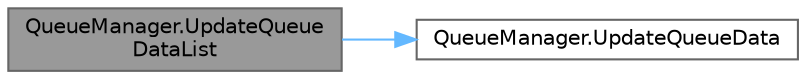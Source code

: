digraph "QueueManager.UpdateQueueDataList"
{
 // LATEX_PDF_SIZE
  bgcolor="transparent";
  edge [fontname=Helvetica,fontsize=10,labelfontname=Helvetica,labelfontsize=10];
  node [fontname=Helvetica,fontsize=10,shape=box,height=0.2,width=0.4];
  rankdir="LR";
  Node1 [id="Node000001",label="QueueManager.UpdateQueue\lDataList",height=0.2,width=0.4,color="gray40", fillcolor="grey60", style="filled", fontcolor="black",tooltip="目的地を計算する"];
  Node1 -> Node2 [id="edge1_Node000001_Node000002",color="steelblue1",style="solid",tooltip=" "];
  Node2 [id="Node000002",label="QueueManager.UpdateQueueData",height=0.2,width=0.4,color="grey40", fillcolor="white", style="filled",URL="$class_queue_manager.html#a67404d802ed71d1f576b7f938b0ce392",tooltip=" "];
}
